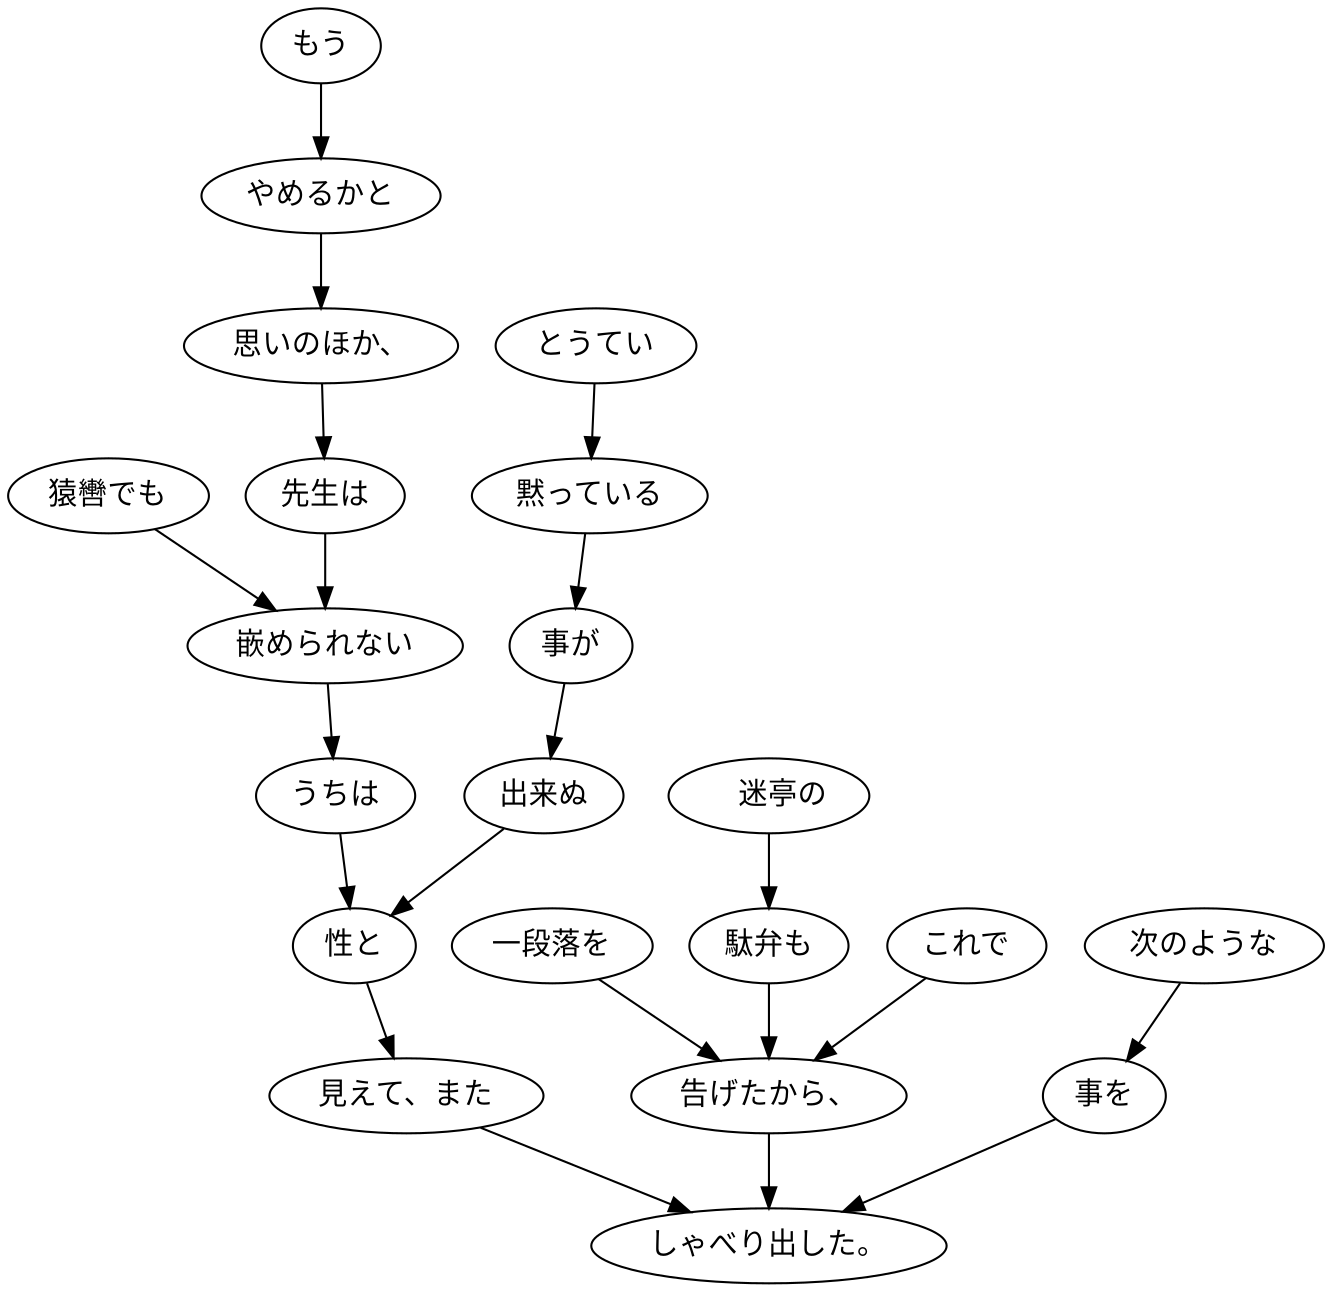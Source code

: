digraph graph3640 {
	node0 [label="　迷亭の"];
	node1 [label="駄弁も"];
	node2 [label="これで"];
	node3 [label="一段落を"];
	node4 [label="告げたから、"];
	node5 [label="もう"];
	node6 [label="やめるかと"];
	node7 [label="思いのほか、"];
	node8 [label="先生は"];
	node9 [label="猿轡でも"];
	node10 [label="嵌められない"];
	node11 [label="うちは"];
	node12 [label="とうてい"];
	node13 [label="黙っている"];
	node14 [label="事が"];
	node15 [label="出来ぬ"];
	node16 [label="性と"];
	node17 [label="見えて、また"];
	node18 [label="次のような"];
	node19 [label="事を"];
	node20 [label="しゃべり出した。"];
	node0 -> node1;
	node1 -> node4;
	node2 -> node4;
	node3 -> node4;
	node4 -> node20;
	node5 -> node6;
	node6 -> node7;
	node7 -> node8;
	node8 -> node10;
	node9 -> node10;
	node10 -> node11;
	node11 -> node16;
	node12 -> node13;
	node13 -> node14;
	node14 -> node15;
	node15 -> node16;
	node16 -> node17;
	node17 -> node20;
	node18 -> node19;
	node19 -> node20;
}
